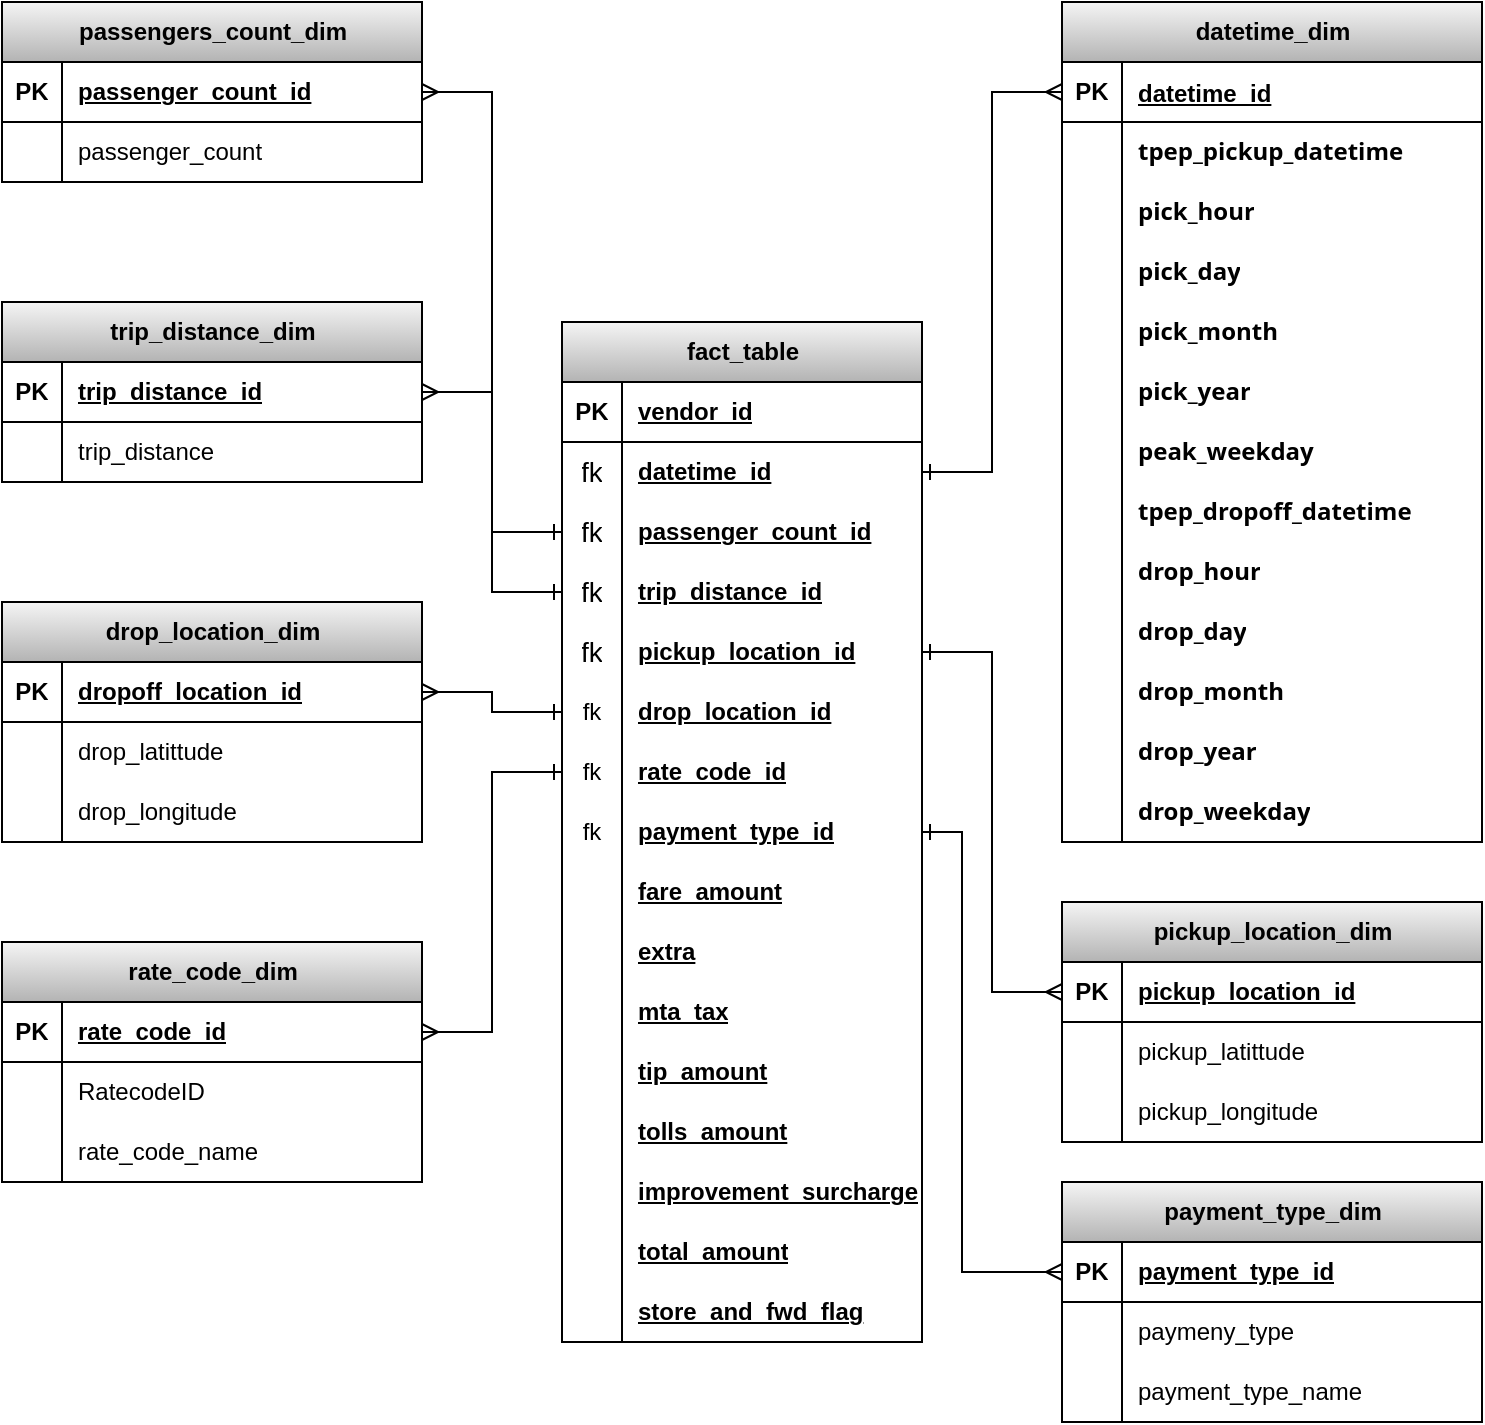 <mxfile version="24.4.4" type="device">
  <diagram name="Page-1" id="ASDxhbNp51sqVuBLGd5c">
    <mxGraphModel dx="872" dy="485" grid="1" gridSize="10" guides="1" tooltips="1" connect="1" arrows="1" fold="1" page="1" pageScale="1" pageWidth="850" pageHeight="1100" math="0" shadow="0">
      <root>
        <mxCell id="0" />
        <mxCell id="1" parent="0" />
        <mxCell id="IDSkOO2jm9tO_o7CqmbZ-1" value="fact_table" style="shape=table;startSize=30;container=1;collapsible=1;childLayout=tableLayout;fixedRows=1;rowLines=0;fontStyle=1;align=center;resizeLast=1;html=1;fillColor=#f5f5f5;strokeColor=#000000;gradientColor=#b3b3b3;" parent="1" vertex="1">
          <mxGeometry x="310" y="200" width="180" height="510" as="geometry" />
        </mxCell>
        <mxCell id="IDSkOO2jm9tO_o7CqmbZ-2" value="" style="shape=tableRow;horizontal=0;startSize=0;swimlaneHead=0;swimlaneBody=0;fillColor=none;collapsible=0;dropTarget=0;points=[[0,0.5],[1,0.5]];portConstraint=eastwest;top=0;left=0;right=0;bottom=1;" parent="IDSkOO2jm9tO_o7CqmbZ-1" vertex="1">
          <mxGeometry y="30" width="180" height="30" as="geometry" />
        </mxCell>
        <mxCell id="IDSkOO2jm9tO_o7CqmbZ-3" value="PK" style="shape=partialRectangle;connectable=0;fillColor=none;top=0;left=0;bottom=0;right=0;fontStyle=1;overflow=hidden;whiteSpace=wrap;html=1;" parent="IDSkOO2jm9tO_o7CqmbZ-2" vertex="1">
          <mxGeometry width="30" height="30" as="geometry">
            <mxRectangle width="30" height="30" as="alternateBounds" />
          </mxGeometry>
        </mxCell>
        <mxCell id="IDSkOO2jm9tO_o7CqmbZ-4" value="vendor_id" style="shape=partialRectangle;connectable=0;fillColor=none;top=0;left=0;bottom=0;right=0;align=left;spacingLeft=6;fontStyle=5;overflow=hidden;whiteSpace=wrap;html=1;" parent="IDSkOO2jm9tO_o7CqmbZ-2" vertex="1">
          <mxGeometry x="30" width="150" height="30" as="geometry">
            <mxRectangle width="150" height="30" as="alternateBounds" />
          </mxGeometry>
        </mxCell>
        <mxCell id="IDSkOO2jm9tO_o7CqmbZ-5" value="" style="shape=tableRow;horizontal=0;startSize=0;swimlaneHead=0;swimlaneBody=0;fillColor=none;collapsible=0;dropTarget=0;points=[[0,0.5],[1,0.5]];portConstraint=eastwest;top=0;left=0;right=0;bottom=0;" parent="IDSkOO2jm9tO_o7CqmbZ-1" vertex="1">
          <mxGeometry y="60" width="180" height="30" as="geometry" />
        </mxCell>
        <mxCell id="IDSkOO2jm9tO_o7CqmbZ-6" value="&lt;font style=&quot;font-size: 14px;&quot;&gt;fk&lt;/font&gt;" style="shape=partialRectangle;connectable=0;fillColor=none;top=0;left=0;bottom=0;right=0;editable=1;overflow=hidden;whiteSpace=wrap;html=1;" parent="IDSkOO2jm9tO_o7CqmbZ-5" vertex="1">
          <mxGeometry width="30" height="30" as="geometry">
            <mxRectangle width="30" height="30" as="alternateBounds" />
          </mxGeometry>
        </mxCell>
        <mxCell id="IDSkOO2jm9tO_o7CqmbZ-7" value="&lt;span style=&quot;font-weight: 700; text-decoration-line: underline;&quot;&gt;&lt;font style=&quot;font-size: 12px;&quot;&gt;datetime_id&lt;/font&gt;&lt;/span&gt;" style="shape=partialRectangle;connectable=0;fillColor=none;top=0;left=0;bottom=0;right=0;align=left;spacingLeft=6;overflow=hidden;whiteSpace=wrap;html=1;" parent="IDSkOO2jm9tO_o7CqmbZ-5" vertex="1">
          <mxGeometry x="30" width="150" height="30" as="geometry">
            <mxRectangle width="150" height="30" as="alternateBounds" />
          </mxGeometry>
        </mxCell>
        <mxCell id="IDSkOO2jm9tO_o7CqmbZ-8" value="" style="shape=tableRow;horizontal=0;startSize=0;swimlaneHead=0;swimlaneBody=0;fillColor=none;collapsible=0;dropTarget=0;points=[[0,0.5],[1,0.5]];portConstraint=eastwest;top=0;left=0;right=0;bottom=0;" parent="IDSkOO2jm9tO_o7CqmbZ-1" vertex="1">
          <mxGeometry y="90" width="180" height="30" as="geometry" />
        </mxCell>
        <mxCell id="IDSkOO2jm9tO_o7CqmbZ-9" value="&lt;font style=&quot;font-size: 14px;&quot;&gt;fk&lt;/font&gt;" style="shape=partialRectangle;connectable=0;fillColor=none;top=0;left=0;bottom=0;right=0;editable=1;overflow=hidden;whiteSpace=wrap;html=1;" parent="IDSkOO2jm9tO_o7CqmbZ-8" vertex="1">
          <mxGeometry width="30" height="30" as="geometry">
            <mxRectangle width="30" height="30" as="alternateBounds" />
          </mxGeometry>
        </mxCell>
        <mxCell id="IDSkOO2jm9tO_o7CqmbZ-10" value="&lt;span style=&quot;font-weight: 700; text-decoration-line: underline;&quot;&gt;passenger_count_id&lt;/span&gt;" style="shape=partialRectangle;connectable=0;fillColor=none;top=0;left=0;bottom=0;right=0;align=left;spacingLeft=6;overflow=hidden;whiteSpace=wrap;html=1;" parent="IDSkOO2jm9tO_o7CqmbZ-8" vertex="1">
          <mxGeometry x="30" width="150" height="30" as="geometry">
            <mxRectangle width="150" height="30" as="alternateBounds" />
          </mxGeometry>
        </mxCell>
        <mxCell id="IDSkOO2jm9tO_o7CqmbZ-11" value="" style="shape=tableRow;horizontal=0;startSize=0;swimlaneHead=0;swimlaneBody=0;fillColor=none;collapsible=0;dropTarget=0;points=[[0,0.5],[1,0.5]];portConstraint=eastwest;top=0;left=0;right=0;bottom=0;" parent="IDSkOO2jm9tO_o7CqmbZ-1" vertex="1">
          <mxGeometry y="120" width="180" height="30" as="geometry" />
        </mxCell>
        <mxCell id="IDSkOO2jm9tO_o7CqmbZ-12" value="&lt;font style=&quot;font-size: 14px;&quot;&gt;fk&lt;/font&gt;" style="shape=partialRectangle;connectable=0;fillColor=none;top=0;left=0;bottom=0;right=0;editable=1;overflow=hidden;whiteSpace=wrap;html=1;" parent="IDSkOO2jm9tO_o7CqmbZ-11" vertex="1">
          <mxGeometry width="30" height="30" as="geometry">
            <mxRectangle width="30" height="30" as="alternateBounds" />
          </mxGeometry>
        </mxCell>
        <mxCell id="IDSkOO2jm9tO_o7CqmbZ-13" value="&lt;span style=&quot;font-weight: 700; text-decoration-line: underline;&quot;&gt;trip_distance_id&lt;/span&gt;" style="shape=partialRectangle;connectable=0;fillColor=none;top=0;left=0;bottom=0;right=0;align=left;spacingLeft=6;overflow=hidden;whiteSpace=wrap;html=1;" parent="IDSkOO2jm9tO_o7CqmbZ-11" vertex="1">
          <mxGeometry x="30" width="150" height="30" as="geometry">
            <mxRectangle width="150" height="30" as="alternateBounds" />
          </mxGeometry>
        </mxCell>
        <mxCell id="IDSkOO2jm9tO_o7CqmbZ-185" value="" style="shape=tableRow;horizontal=0;startSize=0;swimlaneHead=0;swimlaneBody=0;fillColor=none;collapsible=0;dropTarget=0;points=[[0,0.5],[1,0.5]];portConstraint=eastwest;top=0;left=0;right=0;bottom=0;" parent="IDSkOO2jm9tO_o7CqmbZ-1" vertex="1">
          <mxGeometry y="150" width="180" height="30" as="geometry" />
        </mxCell>
        <mxCell id="IDSkOO2jm9tO_o7CqmbZ-186" value="&lt;font style=&quot;font-size: 14px;&quot;&gt;fk&lt;/font&gt;" style="shape=partialRectangle;connectable=0;fillColor=none;top=0;left=0;bottom=0;right=0;editable=1;overflow=hidden;whiteSpace=wrap;html=1;" parent="IDSkOO2jm9tO_o7CqmbZ-185" vertex="1">
          <mxGeometry width="30" height="30" as="geometry">
            <mxRectangle width="30" height="30" as="alternateBounds" />
          </mxGeometry>
        </mxCell>
        <mxCell id="IDSkOO2jm9tO_o7CqmbZ-187" value="&lt;span style=&quot;font-weight: 700; text-align: center; text-wrap: nowrap;&quot;&gt;&lt;u&gt;pickup_location_id&lt;/u&gt;&lt;/span&gt;" style="shape=partialRectangle;connectable=0;fillColor=none;top=0;left=0;bottom=0;right=0;align=left;spacingLeft=6;overflow=hidden;whiteSpace=wrap;html=1;" parent="IDSkOO2jm9tO_o7CqmbZ-185" vertex="1">
          <mxGeometry x="30" width="150" height="30" as="geometry">
            <mxRectangle width="150" height="30" as="alternateBounds" />
          </mxGeometry>
        </mxCell>
        <mxCell id="IDSkOO2jm9tO_o7CqmbZ-188" value="" style="shape=tableRow;horizontal=0;startSize=0;swimlaneHead=0;swimlaneBody=0;fillColor=none;collapsible=0;dropTarget=0;points=[[0,0.5],[1,0.5]];portConstraint=eastwest;top=0;left=0;right=0;bottom=0;" parent="IDSkOO2jm9tO_o7CqmbZ-1" vertex="1">
          <mxGeometry y="180" width="180" height="30" as="geometry" />
        </mxCell>
        <mxCell id="IDSkOO2jm9tO_o7CqmbZ-189" value="fk" style="shape=partialRectangle;connectable=0;fillColor=none;top=0;left=0;bottom=0;right=0;editable=1;overflow=hidden;whiteSpace=wrap;html=1;" parent="IDSkOO2jm9tO_o7CqmbZ-188" vertex="1">
          <mxGeometry width="30" height="30" as="geometry">
            <mxRectangle width="30" height="30" as="alternateBounds" />
          </mxGeometry>
        </mxCell>
        <mxCell id="IDSkOO2jm9tO_o7CqmbZ-190" value="&lt;span style=&quot;font-weight: 700; text-decoration-line: underline;&quot;&gt;drop_location_id&lt;/span&gt;" style="shape=partialRectangle;connectable=0;fillColor=none;top=0;left=0;bottom=0;right=0;align=left;spacingLeft=6;overflow=hidden;whiteSpace=wrap;html=1;" parent="IDSkOO2jm9tO_o7CqmbZ-188" vertex="1">
          <mxGeometry x="30" width="150" height="30" as="geometry">
            <mxRectangle width="150" height="30" as="alternateBounds" />
          </mxGeometry>
        </mxCell>
        <mxCell id="IDSkOO2jm9tO_o7CqmbZ-206" value="" style="shape=tableRow;horizontal=0;startSize=0;swimlaneHead=0;swimlaneBody=0;fillColor=none;collapsible=0;dropTarget=0;points=[[0,0.5],[1,0.5]];portConstraint=eastwest;top=0;left=0;right=0;bottom=0;" parent="IDSkOO2jm9tO_o7CqmbZ-1" vertex="1">
          <mxGeometry y="210" width="180" height="30" as="geometry" />
        </mxCell>
        <mxCell id="IDSkOO2jm9tO_o7CqmbZ-207" value="fk" style="shape=partialRectangle;connectable=0;fillColor=none;top=0;left=0;bottom=0;right=0;editable=1;overflow=hidden;whiteSpace=wrap;html=1;" parent="IDSkOO2jm9tO_o7CqmbZ-206" vertex="1">
          <mxGeometry width="30" height="30" as="geometry">
            <mxRectangle width="30" height="30" as="alternateBounds" />
          </mxGeometry>
        </mxCell>
        <mxCell id="IDSkOO2jm9tO_o7CqmbZ-208" value="&lt;span style=&quot;font-weight: 700; text-decoration-line: underline;&quot;&gt;rate_code_id&lt;/span&gt;" style="shape=partialRectangle;connectable=0;fillColor=none;top=0;left=0;bottom=0;right=0;align=left;spacingLeft=6;overflow=hidden;whiteSpace=wrap;html=1;" parent="IDSkOO2jm9tO_o7CqmbZ-206" vertex="1">
          <mxGeometry x="30" width="150" height="30" as="geometry">
            <mxRectangle width="150" height="30" as="alternateBounds" />
          </mxGeometry>
        </mxCell>
        <mxCell id="IDSkOO2jm9tO_o7CqmbZ-220" value="" style="shape=tableRow;horizontal=0;startSize=0;swimlaneHead=0;swimlaneBody=0;fillColor=none;collapsible=0;dropTarget=0;points=[[0,0.5],[1,0.5]];portConstraint=eastwest;top=0;left=0;right=0;bottom=0;" parent="IDSkOO2jm9tO_o7CqmbZ-1" vertex="1">
          <mxGeometry y="240" width="180" height="30" as="geometry" />
        </mxCell>
        <mxCell id="IDSkOO2jm9tO_o7CqmbZ-221" value="fk" style="shape=partialRectangle;connectable=0;fillColor=none;top=0;left=0;bottom=0;right=0;editable=1;overflow=hidden;whiteSpace=wrap;html=1;" parent="IDSkOO2jm9tO_o7CqmbZ-220" vertex="1">
          <mxGeometry width="30" height="30" as="geometry">
            <mxRectangle width="30" height="30" as="alternateBounds" />
          </mxGeometry>
        </mxCell>
        <mxCell id="IDSkOO2jm9tO_o7CqmbZ-222" value="&lt;span style=&quot;font-weight: 700; text-decoration-line: underline;&quot;&gt;payment_type_id&lt;/span&gt;" style="shape=partialRectangle;connectable=0;fillColor=none;top=0;left=0;bottom=0;right=0;align=left;spacingLeft=6;overflow=hidden;whiteSpace=wrap;html=1;" parent="IDSkOO2jm9tO_o7CqmbZ-220" vertex="1">
          <mxGeometry x="30" width="150" height="30" as="geometry">
            <mxRectangle width="150" height="30" as="alternateBounds" />
          </mxGeometry>
        </mxCell>
        <mxCell id="IDSkOO2jm9tO_o7CqmbZ-249" value="" style="shape=tableRow;horizontal=0;startSize=0;swimlaneHead=0;swimlaneBody=0;fillColor=none;collapsible=0;dropTarget=0;points=[[0,0.5],[1,0.5]];portConstraint=eastwest;top=0;left=0;right=0;bottom=0;" parent="IDSkOO2jm9tO_o7CqmbZ-1" vertex="1">
          <mxGeometry y="270" width="180" height="30" as="geometry" />
        </mxCell>
        <mxCell id="IDSkOO2jm9tO_o7CqmbZ-250" value="" style="shape=partialRectangle;connectable=0;fillColor=none;top=0;left=0;bottom=0;right=0;editable=1;overflow=hidden;whiteSpace=wrap;html=1;" parent="IDSkOO2jm9tO_o7CqmbZ-249" vertex="1">
          <mxGeometry width="30" height="30" as="geometry">
            <mxRectangle width="30" height="30" as="alternateBounds" />
          </mxGeometry>
        </mxCell>
        <mxCell id="IDSkOO2jm9tO_o7CqmbZ-251" value="&lt;span style=&quot;font-weight: 700; text-decoration-line: underline;&quot;&gt;fare_amount&lt;/span&gt;" style="shape=partialRectangle;connectable=0;fillColor=none;top=0;left=0;bottom=0;right=0;align=left;spacingLeft=6;overflow=hidden;whiteSpace=wrap;html=1;" parent="IDSkOO2jm9tO_o7CqmbZ-249" vertex="1">
          <mxGeometry x="30" width="150" height="30" as="geometry">
            <mxRectangle width="150" height="30" as="alternateBounds" />
          </mxGeometry>
        </mxCell>
        <mxCell id="IDSkOO2jm9tO_o7CqmbZ-252" value="" style="shape=tableRow;horizontal=0;startSize=0;swimlaneHead=0;swimlaneBody=0;fillColor=none;collapsible=0;dropTarget=0;points=[[0,0.5],[1,0.5]];portConstraint=eastwest;top=0;left=0;right=0;bottom=0;" parent="IDSkOO2jm9tO_o7CqmbZ-1" vertex="1">
          <mxGeometry y="300" width="180" height="30" as="geometry" />
        </mxCell>
        <mxCell id="IDSkOO2jm9tO_o7CqmbZ-253" value="" style="shape=partialRectangle;connectable=0;fillColor=none;top=0;left=0;bottom=0;right=0;editable=1;overflow=hidden;whiteSpace=wrap;html=1;" parent="IDSkOO2jm9tO_o7CqmbZ-252" vertex="1">
          <mxGeometry width="30" height="30" as="geometry">
            <mxRectangle width="30" height="30" as="alternateBounds" />
          </mxGeometry>
        </mxCell>
        <mxCell id="IDSkOO2jm9tO_o7CqmbZ-254" value="&lt;span style=&quot;font-weight: 700; text-decoration-line: underline;&quot;&gt;extra&lt;/span&gt;" style="shape=partialRectangle;connectable=0;fillColor=none;top=0;left=0;bottom=0;right=0;align=left;spacingLeft=6;overflow=hidden;whiteSpace=wrap;html=1;" parent="IDSkOO2jm9tO_o7CqmbZ-252" vertex="1">
          <mxGeometry x="30" width="150" height="30" as="geometry">
            <mxRectangle width="150" height="30" as="alternateBounds" />
          </mxGeometry>
        </mxCell>
        <mxCell id="IDSkOO2jm9tO_o7CqmbZ-255" value="" style="shape=tableRow;horizontal=0;startSize=0;swimlaneHead=0;swimlaneBody=0;fillColor=none;collapsible=0;dropTarget=0;points=[[0,0.5],[1,0.5]];portConstraint=eastwest;top=0;left=0;right=0;bottom=0;" parent="IDSkOO2jm9tO_o7CqmbZ-1" vertex="1">
          <mxGeometry y="330" width="180" height="30" as="geometry" />
        </mxCell>
        <mxCell id="IDSkOO2jm9tO_o7CqmbZ-256" value="" style="shape=partialRectangle;connectable=0;fillColor=none;top=0;left=0;bottom=0;right=0;editable=1;overflow=hidden;whiteSpace=wrap;html=1;" parent="IDSkOO2jm9tO_o7CqmbZ-255" vertex="1">
          <mxGeometry width="30" height="30" as="geometry">
            <mxRectangle width="30" height="30" as="alternateBounds" />
          </mxGeometry>
        </mxCell>
        <mxCell id="IDSkOO2jm9tO_o7CqmbZ-257" value="&lt;span style=&quot;font-weight: 700; text-decoration-line: underline;&quot;&gt;mta_tax&lt;/span&gt;" style="shape=partialRectangle;connectable=0;fillColor=none;top=0;left=0;bottom=0;right=0;align=left;spacingLeft=6;overflow=hidden;whiteSpace=wrap;html=1;" parent="IDSkOO2jm9tO_o7CqmbZ-255" vertex="1">
          <mxGeometry x="30" width="150" height="30" as="geometry">
            <mxRectangle width="150" height="30" as="alternateBounds" />
          </mxGeometry>
        </mxCell>
        <mxCell id="IDSkOO2jm9tO_o7CqmbZ-258" value="" style="shape=tableRow;horizontal=0;startSize=0;swimlaneHead=0;swimlaneBody=0;fillColor=none;collapsible=0;dropTarget=0;points=[[0,0.5],[1,0.5]];portConstraint=eastwest;top=0;left=0;right=0;bottom=0;" parent="IDSkOO2jm9tO_o7CqmbZ-1" vertex="1">
          <mxGeometry y="360" width="180" height="30" as="geometry" />
        </mxCell>
        <mxCell id="IDSkOO2jm9tO_o7CqmbZ-259" value="" style="shape=partialRectangle;connectable=0;fillColor=none;top=0;left=0;bottom=0;right=0;editable=1;overflow=hidden;whiteSpace=wrap;html=1;" parent="IDSkOO2jm9tO_o7CqmbZ-258" vertex="1">
          <mxGeometry width="30" height="30" as="geometry">
            <mxRectangle width="30" height="30" as="alternateBounds" />
          </mxGeometry>
        </mxCell>
        <mxCell id="IDSkOO2jm9tO_o7CqmbZ-260" value="&lt;span style=&quot;font-weight: 700; text-decoration-line: underline;&quot;&gt;tip_amount&lt;/span&gt;" style="shape=partialRectangle;connectable=0;fillColor=none;top=0;left=0;bottom=0;right=0;align=left;spacingLeft=6;overflow=hidden;whiteSpace=wrap;html=1;" parent="IDSkOO2jm9tO_o7CqmbZ-258" vertex="1">
          <mxGeometry x="30" width="150" height="30" as="geometry">
            <mxRectangle width="150" height="30" as="alternateBounds" />
          </mxGeometry>
        </mxCell>
        <mxCell id="IDSkOO2jm9tO_o7CqmbZ-261" value="" style="shape=tableRow;horizontal=0;startSize=0;swimlaneHead=0;swimlaneBody=0;fillColor=none;collapsible=0;dropTarget=0;points=[[0,0.5],[1,0.5]];portConstraint=eastwest;top=0;left=0;right=0;bottom=0;" parent="IDSkOO2jm9tO_o7CqmbZ-1" vertex="1">
          <mxGeometry y="390" width="180" height="30" as="geometry" />
        </mxCell>
        <mxCell id="IDSkOO2jm9tO_o7CqmbZ-262" value="" style="shape=partialRectangle;connectable=0;fillColor=none;top=0;left=0;bottom=0;right=0;editable=1;overflow=hidden;whiteSpace=wrap;html=1;" parent="IDSkOO2jm9tO_o7CqmbZ-261" vertex="1">
          <mxGeometry width="30" height="30" as="geometry">
            <mxRectangle width="30" height="30" as="alternateBounds" />
          </mxGeometry>
        </mxCell>
        <mxCell id="IDSkOO2jm9tO_o7CqmbZ-263" value="&lt;span style=&quot;font-weight: 700; text-decoration-line: underline;&quot;&gt;tolls_amount&lt;/span&gt;" style="shape=partialRectangle;connectable=0;fillColor=none;top=0;left=0;bottom=0;right=0;align=left;spacingLeft=6;overflow=hidden;whiteSpace=wrap;html=1;" parent="IDSkOO2jm9tO_o7CqmbZ-261" vertex="1">
          <mxGeometry x="30" width="150" height="30" as="geometry">
            <mxRectangle width="150" height="30" as="alternateBounds" />
          </mxGeometry>
        </mxCell>
        <mxCell id="IDSkOO2jm9tO_o7CqmbZ-264" value="" style="shape=tableRow;horizontal=0;startSize=0;swimlaneHead=0;swimlaneBody=0;fillColor=none;collapsible=0;dropTarget=0;points=[[0,0.5],[1,0.5]];portConstraint=eastwest;top=0;left=0;right=0;bottom=0;" parent="IDSkOO2jm9tO_o7CqmbZ-1" vertex="1">
          <mxGeometry y="420" width="180" height="30" as="geometry" />
        </mxCell>
        <mxCell id="IDSkOO2jm9tO_o7CqmbZ-265" value="" style="shape=partialRectangle;connectable=0;fillColor=none;top=0;left=0;bottom=0;right=0;editable=1;overflow=hidden;whiteSpace=wrap;html=1;" parent="IDSkOO2jm9tO_o7CqmbZ-264" vertex="1">
          <mxGeometry width="30" height="30" as="geometry">
            <mxRectangle width="30" height="30" as="alternateBounds" />
          </mxGeometry>
        </mxCell>
        <mxCell id="IDSkOO2jm9tO_o7CqmbZ-266" value="&lt;span style=&quot;font-weight: 700; text-decoration-line: underline;&quot;&gt;improvement_surcharge&lt;/span&gt;" style="shape=partialRectangle;connectable=0;fillColor=none;top=0;left=0;bottom=0;right=0;align=left;spacingLeft=6;overflow=hidden;whiteSpace=wrap;html=1;" parent="IDSkOO2jm9tO_o7CqmbZ-264" vertex="1">
          <mxGeometry x="30" width="150" height="30" as="geometry">
            <mxRectangle width="150" height="30" as="alternateBounds" />
          </mxGeometry>
        </mxCell>
        <mxCell id="IDSkOO2jm9tO_o7CqmbZ-267" value="" style="shape=tableRow;horizontal=0;startSize=0;swimlaneHead=0;swimlaneBody=0;fillColor=none;collapsible=0;dropTarget=0;points=[[0,0.5],[1,0.5]];portConstraint=eastwest;top=0;left=0;right=0;bottom=0;" parent="IDSkOO2jm9tO_o7CqmbZ-1" vertex="1">
          <mxGeometry y="450" width="180" height="30" as="geometry" />
        </mxCell>
        <mxCell id="IDSkOO2jm9tO_o7CqmbZ-268" value="" style="shape=partialRectangle;connectable=0;fillColor=none;top=0;left=0;bottom=0;right=0;editable=1;overflow=hidden;whiteSpace=wrap;html=1;" parent="IDSkOO2jm9tO_o7CqmbZ-267" vertex="1">
          <mxGeometry width="30" height="30" as="geometry">
            <mxRectangle width="30" height="30" as="alternateBounds" />
          </mxGeometry>
        </mxCell>
        <mxCell id="IDSkOO2jm9tO_o7CqmbZ-269" value="&lt;span style=&quot;font-weight: 700; text-decoration-line: underline;&quot;&gt;total_amount&lt;/span&gt;" style="shape=partialRectangle;connectable=0;fillColor=none;top=0;left=0;bottom=0;right=0;align=left;spacingLeft=6;overflow=hidden;whiteSpace=wrap;html=1;" parent="IDSkOO2jm9tO_o7CqmbZ-267" vertex="1">
          <mxGeometry x="30" width="150" height="30" as="geometry">
            <mxRectangle width="150" height="30" as="alternateBounds" />
          </mxGeometry>
        </mxCell>
        <mxCell id="ls-qfMQV0LF9YG_ekL1m-1" value="" style="shape=tableRow;horizontal=0;startSize=0;swimlaneHead=0;swimlaneBody=0;fillColor=none;collapsible=0;dropTarget=0;points=[[0,0.5],[1,0.5]];portConstraint=eastwest;top=0;left=0;right=0;bottom=0;" vertex="1" parent="IDSkOO2jm9tO_o7CqmbZ-1">
          <mxGeometry y="480" width="180" height="30" as="geometry" />
        </mxCell>
        <mxCell id="ls-qfMQV0LF9YG_ekL1m-2" value="" style="shape=partialRectangle;connectable=0;fillColor=none;top=0;left=0;bottom=0;right=0;editable=1;overflow=hidden;whiteSpace=wrap;html=1;" vertex="1" parent="ls-qfMQV0LF9YG_ekL1m-1">
          <mxGeometry width="30" height="30" as="geometry">
            <mxRectangle width="30" height="30" as="alternateBounds" />
          </mxGeometry>
        </mxCell>
        <mxCell id="ls-qfMQV0LF9YG_ekL1m-3" value="&lt;b&gt;&lt;u&gt;store_and_fwd_flag&lt;/u&gt;&lt;/b&gt;" style="shape=partialRectangle;connectable=0;fillColor=none;top=0;left=0;bottom=0;right=0;align=left;spacingLeft=6;overflow=hidden;whiteSpace=wrap;html=1;" vertex="1" parent="ls-qfMQV0LF9YG_ekL1m-1">
          <mxGeometry x="30" width="150" height="30" as="geometry">
            <mxRectangle width="150" height="30" as="alternateBounds" />
          </mxGeometry>
        </mxCell>
        <mxCell id="IDSkOO2jm9tO_o7CqmbZ-14" value="datetime_dim" style="shape=table;startSize=30;container=1;collapsible=1;childLayout=tableLayout;fixedRows=1;rowLines=0;fontStyle=1;align=center;resizeLast=1;html=1;fillColor=#f5f5f5;gradientColor=#b3b3b3;strokeColor=#000000;" parent="1" vertex="1">
          <mxGeometry x="560" y="40" width="210" height="420" as="geometry" />
        </mxCell>
        <mxCell id="IDSkOO2jm9tO_o7CqmbZ-15" value="" style="shape=tableRow;horizontal=0;startSize=0;swimlaneHead=0;swimlaneBody=0;fillColor=none;collapsible=0;dropTarget=0;points=[[0,0.5],[1,0.5]];portConstraint=eastwest;top=0;left=0;right=0;bottom=1;" parent="IDSkOO2jm9tO_o7CqmbZ-14" vertex="1">
          <mxGeometry y="30" width="210" height="30" as="geometry" />
        </mxCell>
        <mxCell id="IDSkOO2jm9tO_o7CqmbZ-16" value="PK" style="shape=partialRectangle;connectable=0;fillColor=none;top=0;left=0;bottom=0;right=0;fontStyle=1;overflow=hidden;whiteSpace=wrap;html=1;" parent="IDSkOO2jm9tO_o7CqmbZ-15" vertex="1">
          <mxGeometry width="30" height="30" as="geometry">
            <mxRectangle width="30" height="30" as="alternateBounds" />
          </mxGeometry>
        </mxCell>
        <mxCell id="IDSkOO2jm9tO_o7CqmbZ-17" value="&lt;font style=&quot;font-size: 12px;&quot;&gt;datetime_id&lt;/font&gt;" style="shape=partialRectangle;connectable=0;fillColor=none;top=0;left=0;bottom=0;right=0;align=left;spacingLeft=6;fontStyle=5;overflow=hidden;whiteSpace=wrap;html=1;fontSize=14;" parent="IDSkOO2jm9tO_o7CqmbZ-15" vertex="1">
          <mxGeometry x="30" width="180" height="30" as="geometry">
            <mxRectangle width="180" height="30" as="alternateBounds" />
          </mxGeometry>
        </mxCell>
        <mxCell id="IDSkOO2jm9tO_o7CqmbZ-18" value="" style="shape=tableRow;horizontal=0;startSize=0;swimlaneHead=0;swimlaneBody=0;fillColor=none;collapsible=0;dropTarget=0;points=[[0,0.5],[1,0.5]];portConstraint=eastwest;top=0;left=0;right=0;bottom=0;" parent="IDSkOO2jm9tO_o7CqmbZ-14" vertex="1">
          <mxGeometry y="60" width="210" height="30" as="geometry" />
        </mxCell>
        <mxCell id="IDSkOO2jm9tO_o7CqmbZ-19" value="" style="shape=partialRectangle;connectable=0;fillColor=none;top=0;left=0;bottom=0;right=0;editable=1;overflow=hidden;whiteSpace=wrap;html=1;" parent="IDSkOO2jm9tO_o7CqmbZ-18" vertex="1">
          <mxGeometry width="30" height="30" as="geometry">
            <mxRectangle width="30" height="30" as="alternateBounds" />
          </mxGeometry>
        </mxCell>
        <mxCell id="IDSkOO2jm9tO_o7CqmbZ-20" value="&lt;span style=&quot;font-family: &amp;quot;Segoe WPC&amp;quot;, &amp;quot;Segoe UI&amp;quot;, sans-serif; font-weight: 700; text-align: right;&quot;&gt;&lt;font style=&quot;font-size: 12px;&quot;&gt;tpep_pickup_datetime&lt;/font&gt;&lt;/span&gt;" style="shape=partialRectangle;connectable=0;fillColor=none;top=0;left=0;bottom=0;right=0;align=left;spacingLeft=6;overflow=hidden;whiteSpace=wrap;html=1;" parent="IDSkOO2jm9tO_o7CqmbZ-18" vertex="1">
          <mxGeometry x="30" width="180" height="30" as="geometry">
            <mxRectangle width="180" height="30" as="alternateBounds" />
          </mxGeometry>
        </mxCell>
        <mxCell id="IDSkOO2jm9tO_o7CqmbZ-21" value="" style="shape=tableRow;horizontal=0;startSize=0;swimlaneHead=0;swimlaneBody=0;fillColor=none;collapsible=0;dropTarget=0;points=[[0,0.5],[1,0.5]];portConstraint=eastwest;top=0;left=0;right=0;bottom=0;" parent="IDSkOO2jm9tO_o7CqmbZ-14" vertex="1">
          <mxGeometry y="90" width="210" height="30" as="geometry" />
        </mxCell>
        <mxCell id="IDSkOO2jm9tO_o7CqmbZ-22" value="" style="shape=partialRectangle;connectable=0;fillColor=none;top=0;left=0;bottom=0;right=0;editable=1;overflow=hidden;whiteSpace=wrap;html=1;" parent="IDSkOO2jm9tO_o7CqmbZ-21" vertex="1">
          <mxGeometry width="30" height="30" as="geometry">
            <mxRectangle width="30" height="30" as="alternateBounds" />
          </mxGeometry>
        </mxCell>
        <mxCell id="IDSkOO2jm9tO_o7CqmbZ-23" value="&lt;span style=&quot;font-family: &amp;quot;Segoe WPC&amp;quot;, &amp;quot;Segoe UI&amp;quot;, sans-serif; font-weight: 700; text-align: right;&quot;&gt;pick_hour&lt;/span&gt;" style="shape=partialRectangle;connectable=0;fillColor=none;top=0;left=0;bottom=0;right=0;align=left;spacingLeft=6;overflow=hidden;whiteSpace=wrap;html=1;" parent="IDSkOO2jm9tO_o7CqmbZ-21" vertex="1">
          <mxGeometry x="30" width="180" height="30" as="geometry">
            <mxRectangle width="180" height="30" as="alternateBounds" />
          </mxGeometry>
        </mxCell>
        <mxCell id="IDSkOO2jm9tO_o7CqmbZ-24" value="" style="shape=tableRow;horizontal=0;startSize=0;swimlaneHead=0;swimlaneBody=0;fillColor=none;collapsible=0;dropTarget=0;points=[[0,0.5],[1,0.5]];portConstraint=eastwest;top=0;left=0;right=0;bottom=0;" parent="IDSkOO2jm9tO_o7CqmbZ-14" vertex="1">
          <mxGeometry y="120" width="210" height="30" as="geometry" />
        </mxCell>
        <mxCell id="IDSkOO2jm9tO_o7CqmbZ-25" value="" style="shape=partialRectangle;connectable=0;fillColor=none;top=0;left=0;bottom=0;right=0;editable=1;overflow=hidden;whiteSpace=wrap;html=1;" parent="IDSkOO2jm9tO_o7CqmbZ-24" vertex="1">
          <mxGeometry width="30" height="30" as="geometry">
            <mxRectangle width="30" height="30" as="alternateBounds" />
          </mxGeometry>
        </mxCell>
        <mxCell id="IDSkOO2jm9tO_o7CqmbZ-26" value="&lt;span style=&quot;font-family: &amp;quot;Segoe WPC&amp;quot;, &amp;quot;Segoe UI&amp;quot;, sans-serif; font-weight: 700; text-align: right;&quot;&gt;pick_day&lt;/span&gt;" style="shape=partialRectangle;connectable=0;fillColor=none;top=0;left=0;bottom=0;right=0;align=left;spacingLeft=6;overflow=hidden;whiteSpace=wrap;html=1;" parent="IDSkOO2jm9tO_o7CqmbZ-24" vertex="1">
          <mxGeometry x="30" width="180" height="30" as="geometry">
            <mxRectangle width="180" height="30" as="alternateBounds" />
          </mxGeometry>
        </mxCell>
        <mxCell id="IDSkOO2jm9tO_o7CqmbZ-27" value="" style="shape=tableRow;horizontal=0;startSize=0;swimlaneHead=0;swimlaneBody=0;fillColor=none;collapsible=0;dropTarget=0;points=[[0,0.5],[1,0.5]];portConstraint=eastwest;top=0;left=0;right=0;bottom=0;" parent="IDSkOO2jm9tO_o7CqmbZ-14" vertex="1">
          <mxGeometry y="150" width="210" height="30" as="geometry" />
        </mxCell>
        <mxCell id="IDSkOO2jm9tO_o7CqmbZ-28" value="" style="shape=partialRectangle;connectable=0;fillColor=none;top=0;left=0;bottom=0;right=0;editable=1;overflow=hidden;whiteSpace=wrap;html=1;" parent="IDSkOO2jm9tO_o7CqmbZ-27" vertex="1">
          <mxGeometry width="30" height="30" as="geometry">
            <mxRectangle width="30" height="30" as="alternateBounds" />
          </mxGeometry>
        </mxCell>
        <mxCell id="IDSkOO2jm9tO_o7CqmbZ-29" value="&lt;span style=&quot;font-family: &amp;quot;Segoe WPC&amp;quot;, &amp;quot;Segoe UI&amp;quot;, sans-serif; font-weight: 700; text-align: right;&quot;&gt;pick_month&lt;/span&gt;" style="shape=partialRectangle;connectable=0;fillColor=none;top=0;left=0;bottom=0;right=0;align=left;spacingLeft=6;overflow=hidden;whiteSpace=wrap;html=1;" parent="IDSkOO2jm9tO_o7CqmbZ-27" vertex="1">
          <mxGeometry x="30" width="180" height="30" as="geometry">
            <mxRectangle width="180" height="30" as="alternateBounds" />
          </mxGeometry>
        </mxCell>
        <mxCell id="IDSkOO2jm9tO_o7CqmbZ-62" value="" style="shape=tableRow;horizontal=0;startSize=0;swimlaneHead=0;swimlaneBody=0;fillColor=none;collapsible=0;dropTarget=0;points=[[0,0.5],[1,0.5]];portConstraint=eastwest;top=0;left=0;right=0;bottom=0;" parent="IDSkOO2jm9tO_o7CqmbZ-14" vertex="1">
          <mxGeometry y="180" width="210" height="30" as="geometry" />
        </mxCell>
        <mxCell id="IDSkOO2jm9tO_o7CqmbZ-63" value="" style="shape=partialRectangle;connectable=0;fillColor=none;top=0;left=0;bottom=0;right=0;editable=1;overflow=hidden;whiteSpace=wrap;html=1;" parent="IDSkOO2jm9tO_o7CqmbZ-62" vertex="1">
          <mxGeometry width="30" height="30" as="geometry">
            <mxRectangle width="30" height="30" as="alternateBounds" />
          </mxGeometry>
        </mxCell>
        <mxCell id="IDSkOO2jm9tO_o7CqmbZ-64" value="&lt;span style=&quot;font-family: &amp;quot;Segoe WPC&amp;quot;, &amp;quot;Segoe UI&amp;quot;, sans-serif; font-weight: 700; text-align: right;&quot;&gt;pick_year&lt;/span&gt;" style="shape=partialRectangle;connectable=0;fillColor=none;top=0;left=0;bottom=0;right=0;align=left;spacingLeft=6;overflow=hidden;whiteSpace=wrap;html=1;" parent="IDSkOO2jm9tO_o7CqmbZ-62" vertex="1">
          <mxGeometry x="30" width="180" height="30" as="geometry">
            <mxRectangle width="180" height="30" as="alternateBounds" />
          </mxGeometry>
        </mxCell>
        <mxCell id="IDSkOO2jm9tO_o7CqmbZ-65" value="" style="shape=tableRow;horizontal=0;startSize=0;swimlaneHead=0;swimlaneBody=0;fillColor=none;collapsible=0;dropTarget=0;points=[[0,0.5],[1,0.5]];portConstraint=eastwest;top=0;left=0;right=0;bottom=0;" parent="IDSkOO2jm9tO_o7CqmbZ-14" vertex="1">
          <mxGeometry y="210" width="210" height="30" as="geometry" />
        </mxCell>
        <mxCell id="IDSkOO2jm9tO_o7CqmbZ-66" value="" style="shape=partialRectangle;connectable=0;fillColor=none;top=0;left=0;bottom=0;right=0;editable=1;overflow=hidden;whiteSpace=wrap;html=1;" parent="IDSkOO2jm9tO_o7CqmbZ-65" vertex="1">
          <mxGeometry width="30" height="30" as="geometry">
            <mxRectangle width="30" height="30" as="alternateBounds" />
          </mxGeometry>
        </mxCell>
        <mxCell id="IDSkOO2jm9tO_o7CqmbZ-67" value="&lt;span style=&quot;font-family: &amp;quot;Segoe WPC&amp;quot;, &amp;quot;Segoe UI&amp;quot;, sans-serif; font-weight: 700; text-align: right;&quot;&gt;peak_weekday&lt;/span&gt;" style="shape=partialRectangle;connectable=0;fillColor=none;top=0;left=0;bottom=0;right=0;align=left;spacingLeft=6;overflow=hidden;whiteSpace=wrap;html=1;" parent="IDSkOO2jm9tO_o7CqmbZ-65" vertex="1">
          <mxGeometry x="30" width="180" height="30" as="geometry">
            <mxRectangle width="180" height="30" as="alternateBounds" />
          </mxGeometry>
        </mxCell>
        <mxCell id="IDSkOO2jm9tO_o7CqmbZ-68" value="" style="shape=tableRow;horizontal=0;startSize=0;swimlaneHead=0;swimlaneBody=0;fillColor=none;collapsible=0;dropTarget=0;points=[[0,0.5],[1,0.5]];portConstraint=eastwest;top=0;left=0;right=0;bottom=0;" parent="IDSkOO2jm9tO_o7CqmbZ-14" vertex="1">
          <mxGeometry y="240" width="210" height="30" as="geometry" />
        </mxCell>
        <mxCell id="IDSkOO2jm9tO_o7CqmbZ-69" value="" style="shape=partialRectangle;connectable=0;fillColor=none;top=0;left=0;bottom=0;right=0;editable=1;overflow=hidden;whiteSpace=wrap;html=1;" parent="IDSkOO2jm9tO_o7CqmbZ-68" vertex="1">
          <mxGeometry width="30" height="30" as="geometry">
            <mxRectangle width="30" height="30" as="alternateBounds" />
          </mxGeometry>
        </mxCell>
        <mxCell id="IDSkOO2jm9tO_o7CqmbZ-70" value="&lt;span style=&quot;font-family: &amp;quot;Segoe WPC&amp;quot;, &amp;quot;Segoe UI&amp;quot;, sans-serif; font-weight: 700; text-align: right;&quot;&gt;tpep_dropoff_datetime&lt;/span&gt;" style="shape=partialRectangle;connectable=0;fillColor=none;top=0;left=0;bottom=0;right=0;align=left;spacingLeft=6;overflow=hidden;whiteSpace=wrap;html=1;" parent="IDSkOO2jm9tO_o7CqmbZ-68" vertex="1">
          <mxGeometry x="30" width="180" height="30" as="geometry">
            <mxRectangle width="180" height="30" as="alternateBounds" />
          </mxGeometry>
        </mxCell>
        <mxCell id="IDSkOO2jm9tO_o7CqmbZ-71" value="" style="shape=tableRow;horizontal=0;startSize=0;swimlaneHead=0;swimlaneBody=0;fillColor=none;collapsible=0;dropTarget=0;points=[[0,0.5],[1,0.5]];portConstraint=eastwest;top=0;left=0;right=0;bottom=0;" parent="IDSkOO2jm9tO_o7CqmbZ-14" vertex="1">
          <mxGeometry y="270" width="210" height="30" as="geometry" />
        </mxCell>
        <mxCell id="IDSkOO2jm9tO_o7CqmbZ-72" value="" style="shape=partialRectangle;connectable=0;fillColor=none;top=0;left=0;bottom=0;right=0;editable=1;overflow=hidden;whiteSpace=wrap;html=1;" parent="IDSkOO2jm9tO_o7CqmbZ-71" vertex="1">
          <mxGeometry width="30" height="30" as="geometry">
            <mxRectangle width="30" height="30" as="alternateBounds" />
          </mxGeometry>
        </mxCell>
        <mxCell id="IDSkOO2jm9tO_o7CqmbZ-73" value="&lt;span style=&quot;font-family: &amp;quot;Segoe WPC&amp;quot;, &amp;quot;Segoe UI&amp;quot;, sans-serif; font-weight: 700; text-align: right;&quot;&gt;drop_hour&lt;/span&gt;" style="shape=partialRectangle;connectable=0;fillColor=none;top=0;left=0;bottom=0;right=0;align=left;spacingLeft=6;overflow=hidden;whiteSpace=wrap;html=1;" parent="IDSkOO2jm9tO_o7CqmbZ-71" vertex="1">
          <mxGeometry x="30" width="180" height="30" as="geometry">
            <mxRectangle width="180" height="30" as="alternateBounds" />
          </mxGeometry>
        </mxCell>
        <mxCell id="IDSkOO2jm9tO_o7CqmbZ-74" value="" style="shape=tableRow;horizontal=0;startSize=0;swimlaneHead=0;swimlaneBody=0;fillColor=none;collapsible=0;dropTarget=0;points=[[0,0.5],[1,0.5]];portConstraint=eastwest;top=0;left=0;right=0;bottom=0;" parent="IDSkOO2jm9tO_o7CqmbZ-14" vertex="1">
          <mxGeometry y="300" width="210" height="30" as="geometry" />
        </mxCell>
        <mxCell id="IDSkOO2jm9tO_o7CqmbZ-75" value="" style="shape=partialRectangle;connectable=0;fillColor=none;top=0;left=0;bottom=0;right=0;editable=1;overflow=hidden;whiteSpace=wrap;html=1;" parent="IDSkOO2jm9tO_o7CqmbZ-74" vertex="1">
          <mxGeometry width="30" height="30" as="geometry">
            <mxRectangle width="30" height="30" as="alternateBounds" />
          </mxGeometry>
        </mxCell>
        <mxCell id="IDSkOO2jm9tO_o7CqmbZ-76" value="&lt;span style=&quot;font-family: &amp;quot;Segoe WPC&amp;quot;, &amp;quot;Segoe UI&amp;quot;, sans-serif; font-weight: 700; text-align: right;&quot;&gt;drop_day&lt;/span&gt;" style="shape=partialRectangle;connectable=0;fillColor=none;top=0;left=0;bottom=0;right=0;align=left;spacingLeft=6;overflow=hidden;whiteSpace=wrap;html=1;" parent="IDSkOO2jm9tO_o7CqmbZ-74" vertex="1">
          <mxGeometry x="30" width="180" height="30" as="geometry">
            <mxRectangle width="180" height="30" as="alternateBounds" />
          </mxGeometry>
        </mxCell>
        <mxCell id="IDSkOO2jm9tO_o7CqmbZ-77" value="" style="shape=tableRow;horizontal=0;startSize=0;swimlaneHead=0;swimlaneBody=0;fillColor=none;collapsible=0;dropTarget=0;points=[[0,0.5],[1,0.5]];portConstraint=eastwest;top=0;left=0;right=0;bottom=0;" parent="IDSkOO2jm9tO_o7CqmbZ-14" vertex="1">
          <mxGeometry y="330" width="210" height="30" as="geometry" />
        </mxCell>
        <mxCell id="IDSkOO2jm9tO_o7CqmbZ-78" value="" style="shape=partialRectangle;connectable=0;fillColor=none;top=0;left=0;bottom=0;right=0;editable=1;overflow=hidden;whiteSpace=wrap;html=1;" parent="IDSkOO2jm9tO_o7CqmbZ-77" vertex="1">
          <mxGeometry width="30" height="30" as="geometry">
            <mxRectangle width="30" height="30" as="alternateBounds" />
          </mxGeometry>
        </mxCell>
        <mxCell id="IDSkOO2jm9tO_o7CqmbZ-79" value="&lt;span style=&quot;font-family: &amp;quot;Segoe WPC&amp;quot;, &amp;quot;Segoe UI&amp;quot;, sans-serif; font-weight: 700; text-align: right;&quot;&gt;drop_month&lt;/span&gt;" style="shape=partialRectangle;connectable=0;fillColor=none;top=0;left=0;bottom=0;right=0;align=left;spacingLeft=6;overflow=hidden;whiteSpace=wrap;html=1;" parent="IDSkOO2jm9tO_o7CqmbZ-77" vertex="1">
          <mxGeometry x="30" width="180" height="30" as="geometry">
            <mxRectangle width="180" height="30" as="alternateBounds" />
          </mxGeometry>
        </mxCell>
        <mxCell id="IDSkOO2jm9tO_o7CqmbZ-80" value="" style="shape=tableRow;horizontal=0;startSize=0;swimlaneHead=0;swimlaneBody=0;fillColor=none;collapsible=0;dropTarget=0;points=[[0,0.5],[1,0.5]];portConstraint=eastwest;top=0;left=0;right=0;bottom=0;" parent="IDSkOO2jm9tO_o7CqmbZ-14" vertex="1">
          <mxGeometry y="360" width="210" height="30" as="geometry" />
        </mxCell>
        <mxCell id="IDSkOO2jm9tO_o7CqmbZ-81" value="" style="shape=partialRectangle;connectable=0;fillColor=none;top=0;left=0;bottom=0;right=0;editable=1;overflow=hidden;whiteSpace=wrap;html=1;" parent="IDSkOO2jm9tO_o7CqmbZ-80" vertex="1">
          <mxGeometry width="30" height="30" as="geometry">
            <mxRectangle width="30" height="30" as="alternateBounds" />
          </mxGeometry>
        </mxCell>
        <mxCell id="IDSkOO2jm9tO_o7CqmbZ-82" value="&lt;span style=&quot;font-family: &amp;quot;Segoe WPC&amp;quot;, &amp;quot;Segoe UI&amp;quot;, sans-serif; font-weight: 700; text-align: right;&quot;&gt;drop_year&lt;/span&gt;" style="shape=partialRectangle;connectable=0;fillColor=none;top=0;left=0;bottom=0;right=0;align=left;spacingLeft=6;overflow=hidden;whiteSpace=wrap;html=1;" parent="IDSkOO2jm9tO_o7CqmbZ-80" vertex="1">
          <mxGeometry x="30" width="180" height="30" as="geometry">
            <mxRectangle width="180" height="30" as="alternateBounds" />
          </mxGeometry>
        </mxCell>
        <mxCell id="IDSkOO2jm9tO_o7CqmbZ-83" value="" style="shape=tableRow;horizontal=0;startSize=0;swimlaneHead=0;swimlaneBody=0;fillColor=none;collapsible=0;dropTarget=0;points=[[0,0.5],[1,0.5]];portConstraint=eastwest;top=0;left=0;right=0;bottom=0;" parent="IDSkOO2jm9tO_o7CqmbZ-14" vertex="1">
          <mxGeometry y="390" width="210" height="30" as="geometry" />
        </mxCell>
        <mxCell id="IDSkOO2jm9tO_o7CqmbZ-84" value="" style="shape=partialRectangle;connectable=0;fillColor=none;top=0;left=0;bottom=0;right=0;editable=1;overflow=hidden;whiteSpace=wrap;html=1;" parent="IDSkOO2jm9tO_o7CqmbZ-83" vertex="1">
          <mxGeometry width="30" height="30" as="geometry">
            <mxRectangle width="30" height="30" as="alternateBounds" />
          </mxGeometry>
        </mxCell>
        <mxCell id="IDSkOO2jm9tO_o7CqmbZ-85" value="&lt;span style=&quot;font-family: &amp;quot;Segoe WPC&amp;quot;, &amp;quot;Segoe UI&amp;quot;, sans-serif; font-weight: 700; text-align: right;&quot;&gt;drop_weekday&lt;/span&gt;" style="shape=partialRectangle;connectable=0;fillColor=none;top=0;left=0;bottom=0;right=0;align=left;spacingLeft=6;overflow=hidden;whiteSpace=wrap;html=1;" parent="IDSkOO2jm9tO_o7CqmbZ-83" vertex="1">
          <mxGeometry x="30" width="180" height="30" as="geometry">
            <mxRectangle width="180" height="30" as="alternateBounds" />
          </mxGeometry>
        </mxCell>
        <mxCell id="IDSkOO2jm9tO_o7CqmbZ-86" style="edgeStyle=orthogonalEdgeStyle;rounded=0;orthogonalLoop=1;jettySize=auto;html=1;entryX=1;entryY=0.5;entryDx=0;entryDy=0;endArrow=ERone;endFill=0;startArrow=ERmany;startFill=0;" parent="1" source="IDSkOO2jm9tO_o7CqmbZ-15" target="IDSkOO2jm9tO_o7CqmbZ-5" edge="1">
          <mxGeometry relative="1" as="geometry" />
        </mxCell>
        <mxCell id="IDSkOO2jm9tO_o7CqmbZ-87" value="passengers_count_dim" style="shape=table;startSize=30;container=1;collapsible=1;childLayout=tableLayout;fixedRows=1;rowLines=0;fontStyle=1;align=center;resizeLast=1;html=1;fillColor=#f5f5f5;strokeColor=#000000;gradientColor=#b3b3b3;" parent="1" vertex="1">
          <mxGeometry x="30" y="40" width="210" height="90" as="geometry" />
        </mxCell>
        <mxCell id="IDSkOO2jm9tO_o7CqmbZ-88" value="" style="shape=tableRow;horizontal=0;startSize=0;swimlaneHead=0;swimlaneBody=0;fillColor=none;collapsible=0;dropTarget=0;points=[[0,0.5],[1,0.5]];portConstraint=eastwest;top=0;left=0;right=0;bottom=1;" parent="IDSkOO2jm9tO_o7CqmbZ-87" vertex="1">
          <mxGeometry y="30" width="210" height="30" as="geometry" />
        </mxCell>
        <mxCell id="IDSkOO2jm9tO_o7CqmbZ-89" value="PK" style="shape=partialRectangle;connectable=0;fillColor=none;top=0;left=0;bottom=0;right=0;fontStyle=1;overflow=hidden;whiteSpace=wrap;html=1;" parent="IDSkOO2jm9tO_o7CqmbZ-88" vertex="1">
          <mxGeometry width="30" height="30" as="geometry">
            <mxRectangle width="30" height="30" as="alternateBounds" />
          </mxGeometry>
        </mxCell>
        <mxCell id="IDSkOO2jm9tO_o7CqmbZ-90" value="passenger_count_id" style="shape=partialRectangle;connectable=0;fillColor=none;top=0;left=0;bottom=0;right=0;align=left;spacingLeft=6;fontStyle=5;overflow=hidden;whiteSpace=wrap;html=1;" parent="IDSkOO2jm9tO_o7CqmbZ-88" vertex="1">
          <mxGeometry x="30" width="180" height="30" as="geometry">
            <mxRectangle width="180" height="30" as="alternateBounds" />
          </mxGeometry>
        </mxCell>
        <mxCell id="IDSkOO2jm9tO_o7CqmbZ-91" value="" style="shape=tableRow;horizontal=0;startSize=0;swimlaneHead=0;swimlaneBody=0;fillColor=none;collapsible=0;dropTarget=0;points=[[0,0.5],[1,0.5]];portConstraint=eastwest;top=0;left=0;right=0;bottom=0;" parent="IDSkOO2jm9tO_o7CqmbZ-87" vertex="1">
          <mxGeometry y="60" width="210" height="30" as="geometry" />
        </mxCell>
        <mxCell id="IDSkOO2jm9tO_o7CqmbZ-92" value="" style="shape=partialRectangle;connectable=0;fillColor=none;top=0;left=0;bottom=0;right=0;editable=1;overflow=hidden;whiteSpace=wrap;html=1;" parent="IDSkOO2jm9tO_o7CqmbZ-91" vertex="1">
          <mxGeometry width="30" height="30" as="geometry">
            <mxRectangle width="30" height="30" as="alternateBounds" />
          </mxGeometry>
        </mxCell>
        <mxCell id="IDSkOO2jm9tO_o7CqmbZ-93" value="passenger_count" style="shape=partialRectangle;connectable=0;fillColor=none;top=0;left=0;bottom=0;right=0;align=left;spacingLeft=6;overflow=hidden;whiteSpace=wrap;html=1;" parent="IDSkOO2jm9tO_o7CqmbZ-91" vertex="1">
          <mxGeometry x="30" width="180" height="30" as="geometry">
            <mxRectangle width="180" height="30" as="alternateBounds" />
          </mxGeometry>
        </mxCell>
        <mxCell id="IDSkOO2jm9tO_o7CqmbZ-128" style="edgeStyle=orthogonalEdgeStyle;rounded=0;orthogonalLoop=1;jettySize=auto;html=1;entryX=0;entryY=0.5;entryDx=0;entryDy=0;startArrow=ERmany;startFill=0;endArrow=ERone;endFill=0;" parent="1" source="IDSkOO2jm9tO_o7CqmbZ-88" target="IDSkOO2jm9tO_o7CqmbZ-8" edge="1">
          <mxGeometry relative="1" as="geometry" />
        </mxCell>
        <mxCell id="IDSkOO2jm9tO_o7CqmbZ-129" value="trip_distance_dim" style="shape=table;startSize=30;container=1;collapsible=1;childLayout=tableLayout;fixedRows=1;rowLines=0;fontStyle=1;align=center;resizeLast=1;html=1;fillColor=#f5f5f5;strokeColor=#000000;gradientColor=#b3b3b3;" parent="1" vertex="1">
          <mxGeometry x="30" y="190" width="210" height="90" as="geometry" />
        </mxCell>
        <mxCell id="IDSkOO2jm9tO_o7CqmbZ-130" value="" style="shape=tableRow;horizontal=0;startSize=0;swimlaneHead=0;swimlaneBody=0;fillColor=none;collapsible=0;dropTarget=0;points=[[0,0.5],[1,0.5]];portConstraint=eastwest;top=0;left=0;right=0;bottom=1;" parent="IDSkOO2jm9tO_o7CqmbZ-129" vertex="1">
          <mxGeometry y="30" width="210" height="30" as="geometry" />
        </mxCell>
        <mxCell id="IDSkOO2jm9tO_o7CqmbZ-131" value="PK" style="shape=partialRectangle;connectable=0;fillColor=none;top=0;left=0;bottom=0;right=0;fontStyle=1;overflow=hidden;whiteSpace=wrap;html=1;" parent="IDSkOO2jm9tO_o7CqmbZ-130" vertex="1">
          <mxGeometry width="30" height="30" as="geometry">
            <mxRectangle width="30" height="30" as="alternateBounds" />
          </mxGeometry>
        </mxCell>
        <mxCell id="IDSkOO2jm9tO_o7CqmbZ-132" value="trip_distance_id" style="shape=partialRectangle;connectable=0;fillColor=none;top=0;left=0;bottom=0;right=0;align=left;spacingLeft=6;fontStyle=5;overflow=hidden;whiteSpace=wrap;html=1;" parent="IDSkOO2jm9tO_o7CqmbZ-130" vertex="1">
          <mxGeometry x="30" width="180" height="30" as="geometry">
            <mxRectangle width="180" height="30" as="alternateBounds" />
          </mxGeometry>
        </mxCell>
        <mxCell id="IDSkOO2jm9tO_o7CqmbZ-133" value="" style="shape=tableRow;horizontal=0;startSize=0;swimlaneHead=0;swimlaneBody=0;fillColor=none;collapsible=0;dropTarget=0;points=[[0,0.5],[1,0.5]];portConstraint=eastwest;top=0;left=0;right=0;bottom=0;" parent="IDSkOO2jm9tO_o7CqmbZ-129" vertex="1">
          <mxGeometry y="60" width="210" height="30" as="geometry" />
        </mxCell>
        <mxCell id="IDSkOO2jm9tO_o7CqmbZ-134" value="" style="shape=partialRectangle;connectable=0;fillColor=none;top=0;left=0;bottom=0;right=0;editable=1;overflow=hidden;whiteSpace=wrap;html=1;" parent="IDSkOO2jm9tO_o7CqmbZ-133" vertex="1">
          <mxGeometry width="30" height="30" as="geometry">
            <mxRectangle width="30" height="30" as="alternateBounds" />
          </mxGeometry>
        </mxCell>
        <mxCell id="IDSkOO2jm9tO_o7CqmbZ-135" value="trip_distance" style="shape=partialRectangle;connectable=0;fillColor=none;top=0;left=0;bottom=0;right=0;align=left;spacingLeft=6;overflow=hidden;whiteSpace=wrap;html=1;" parent="IDSkOO2jm9tO_o7CqmbZ-133" vertex="1">
          <mxGeometry x="30" width="180" height="30" as="geometry">
            <mxRectangle width="180" height="30" as="alternateBounds" />
          </mxGeometry>
        </mxCell>
        <mxCell id="IDSkOO2jm9tO_o7CqmbZ-158" style="edgeStyle=orthogonalEdgeStyle;rounded=0;orthogonalLoop=1;jettySize=auto;html=1;entryX=0;entryY=0.5;entryDx=0;entryDy=0;startArrow=ERmany;startFill=0;endArrow=ERone;endFill=0;exitX=1;exitY=0.5;exitDx=0;exitDy=0;" parent="1" source="IDSkOO2jm9tO_o7CqmbZ-130" target="IDSkOO2jm9tO_o7CqmbZ-11" edge="1">
          <mxGeometry relative="1" as="geometry">
            <mxPoint x="290" y="300" as="sourcePoint" />
            <mxPoint x="350" y="420" as="targetPoint" />
          </mxGeometry>
        </mxCell>
        <mxCell id="IDSkOO2jm9tO_o7CqmbZ-161" value="pickup_location_dim" style="shape=table;startSize=30;container=1;collapsible=1;childLayout=tableLayout;fixedRows=1;rowLines=0;fontStyle=1;align=center;resizeLast=1;html=1;fillColor=#f5f5f5;strokeColor=#000000;gradientColor=#b3b3b3;" parent="1" vertex="1">
          <mxGeometry x="560" y="490" width="210" height="120" as="geometry" />
        </mxCell>
        <mxCell id="IDSkOO2jm9tO_o7CqmbZ-162" value="" style="shape=tableRow;horizontal=0;startSize=0;swimlaneHead=0;swimlaneBody=0;fillColor=none;collapsible=0;dropTarget=0;points=[[0,0.5],[1,0.5]];portConstraint=eastwest;top=0;left=0;right=0;bottom=1;" parent="IDSkOO2jm9tO_o7CqmbZ-161" vertex="1">
          <mxGeometry y="30" width="210" height="30" as="geometry" />
        </mxCell>
        <mxCell id="IDSkOO2jm9tO_o7CqmbZ-163" value="PK" style="shape=partialRectangle;connectable=0;fillColor=none;top=0;left=0;bottom=0;right=0;fontStyle=1;overflow=hidden;whiteSpace=wrap;html=1;" parent="IDSkOO2jm9tO_o7CqmbZ-162" vertex="1">
          <mxGeometry width="30" height="30" as="geometry">
            <mxRectangle width="30" height="30" as="alternateBounds" />
          </mxGeometry>
        </mxCell>
        <mxCell id="IDSkOO2jm9tO_o7CqmbZ-164" value="pickup_location_id" style="shape=partialRectangle;connectable=0;fillColor=none;top=0;left=0;bottom=0;right=0;align=left;spacingLeft=6;fontStyle=5;overflow=hidden;whiteSpace=wrap;html=1;" parent="IDSkOO2jm9tO_o7CqmbZ-162" vertex="1">
          <mxGeometry x="30" width="180" height="30" as="geometry">
            <mxRectangle width="180" height="30" as="alternateBounds" />
          </mxGeometry>
        </mxCell>
        <mxCell id="IDSkOO2jm9tO_o7CqmbZ-165" value="" style="shape=tableRow;horizontal=0;startSize=0;swimlaneHead=0;swimlaneBody=0;fillColor=none;collapsible=0;dropTarget=0;points=[[0,0.5],[1,0.5]];portConstraint=eastwest;top=0;left=0;right=0;bottom=0;" parent="IDSkOO2jm9tO_o7CqmbZ-161" vertex="1">
          <mxGeometry y="60" width="210" height="30" as="geometry" />
        </mxCell>
        <mxCell id="IDSkOO2jm9tO_o7CqmbZ-166" value="" style="shape=partialRectangle;connectable=0;fillColor=none;top=0;left=0;bottom=0;right=0;editable=1;overflow=hidden;whiteSpace=wrap;html=1;" parent="IDSkOO2jm9tO_o7CqmbZ-165" vertex="1">
          <mxGeometry width="30" height="30" as="geometry">
            <mxRectangle width="30" height="30" as="alternateBounds" />
          </mxGeometry>
        </mxCell>
        <mxCell id="IDSkOO2jm9tO_o7CqmbZ-167" value="pickup_latittude" style="shape=partialRectangle;connectable=0;fillColor=none;top=0;left=0;bottom=0;right=0;align=left;spacingLeft=6;overflow=hidden;whiteSpace=wrap;html=1;" parent="IDSkOO2jm9tO_o7CqmbZ-165" vertex="1">
          <mxGeometry x="30" width="180" height="30" as="geometry">
            <mxRectangle width="180" height="30" as="alternateBounds" />
          </mxGeometry>
        </mxCell>
        <mxCell id="IDSkOO2jm9tO_o7CqmbZ-168" value="" style="shape=tableRow;horizontal=0;startSize=0;swimlaneHead=0;swimlaneBody=0;fillColor=none;collapsible=0;dropTarget=0;points=[[0,0.5],[1,0.5]];portConstraint=eastwest;top=0;left=0;right=0;bottom=0;" parent="IDSkOO2jm9tO_o7CqmbZ-161" vertex="1">
          <mxGeometry y="90" width="210" height="30" as="geometry" />
        </mxCell>
        <mxCell id="IDSkOO2jm9tO_o7CqmbZ-169" value="" style="shape=partialRectangle;connectable=0;fillColor=none;top=0;left=0;bottom=0;right=0;editable=1;overflow=hidden;whiteSpace=wrap;html=1;" parent="IDSkOO2jm9tO_o7CqmbZ-168" vertex="1">
          <mxGeometry width="30" height="30" as="geometry">
            <mxRectangle width="30" height="30" as="alternateBounds" />
          </mxGeometry>
        </mxCell>
        <mxCell id="IDSkOO2jm9tO_o7CqmbZ-170" value="pickup_longitude" style="shape=partialRectangle;connectable=0;fillColor=none;top=0;left=0;bottom=0;right=0;align=left;spacingLeft=6;overflow=hidden;whiteSpace=wrap;html=1;" parent="IDSkOO2jm9tO_o7CqmbZ-168" vertex="1">
          <mxGeometry x="30" width="180" height="30" as="geometry">
            <mxRectangle width="180" height="30" as="alternateBounds" />
          </mxGeometry>
        </mxCell>
        <mxCell id="IDSkOO2jm9tO_o7CqmbZ-175" value="drop_location_dim" style="shape=table;startSize=30;container=1;collapsible=1;childLayout=tableLayout;fixedRows=1;rowLines=0;fontStyle=1;align=center;resizeLast=1;html=1;fillColor=#f5f5f5;strokeColor=#000000;gradientColor=#b3b3b3;" parent="1" vertex="1">
          <mxGeometry x="30" y="340" width="210" height="120" as="geometry" />
        </mxCell>
        <mxCell id="IDSkOO2jm9tO_o7CqmbZ-176" value="" style="shape=tableRow;horizontal=0;startSize=0;swimlaneHead=0;swimlaneBody=0;fillColor=none;collapsible=0;dropTarget=0;points=[[0,0.5],[1,0.5]];portConstraint=eastwest;top=0;left=0;right=0;bottom=1;" parent="IDSkOO2jm9tO_o7CqmbZ-175" vertex="1">
          <mxGeometry y="30" width="210" height="30" as="geometry" />
        </mxCell>
        <mxCell id="IDSkOO2jm9tO_o7CqmbZ-177" value="PK" style="shape=partialRectangle;connectable=0;fillColor=none;top=0;left=0;bottom=0;right=0;fontStyle=1;overflow=hidden;whiteSpace=wrap;html=1;" parent="IDSkOO2jm9tO_o7CqmbZ-176" vertex="1">
          <mxGeometry width="30" height="30" as="geometry">
            <mxRectangle width="30" height="30" as="alternateBounds" />
          </mxGeometry>
        </mxCell>
        <mxCell id="IDSkOO2jm9tO_o7CqmbZ-178" value="dropoff_location_id" style="shape=partialRectangle;connectable=0;fillColor=none;top=0;left=0;bottom=0;right=0;align=left;spacingLeft=6;fontStyle=5;overflow=hidden;whiteSpace=wrap;html=1;" parent="IDSkOO2jm9tO_o7CqmbZ-176" vertex="1">
          <mxGeometry x="30" width="180" height="30" as="geometry">
            <mxRectangle width="180" height="30" as="alternateBounds" />
          </mxGeometry>
        </mxCell>
        <mxCell id="IDSkOO2jm9tO_o7CqmbZ-179" value="" style="shape=tableRow;horizontal=0;startSize=0;swimlaneHead=0;swimlaneBody=0;fillColor=none;collapsible=0;dropTarget=0;points=[[0,0.5],[1,0.5]];portConstraint=eastwest;top=0;left=0;right=0;bottom=0;" parent="IDSkOO2jm9tO_o7CqmbZ-175" vertex="1">
          <mxGeometry y="60" width="210" height="30" as="geometry" />
        </mxCell>
        <mxCell id="IDSkOO2jm9tO_o7CqmbZ-180" value="" style="shape=partialRectangle;connectable=0;fillColor=none;top=0;left=0;bottom=0;right=0;editable=1;overflow=hidden;whiteSpace=wrap;html=1;" parent="IDSkOO2jm9tO_o7CqmbZ-179" vertex="1">
          <mxGeometry width="30" height="30" as="geometry">
            <mxRectangle width="30" height="30" as="alternateBounds" />
          </mxGeometry>
        </mxCell>
        <mxCell id="IDSkOO2jm9tO_o7CqmbZ-181" value="drop_latittude" style="shape=partialRectangle;connectable=0;fillColor=none;top=0;left=0;bottom=0;right=0;align=left;spacingLeft=6;overflow=hidden;whiteSpace=wrap;html=1;" parent="IDSkOO2jm9tO_o7CqmbZ-179" vertex="1">
          <mxGeometry x="30" width="180" height="30" as="geometry">
            <mxRectangle width="180" height="30" as="alternateBounds" />
          </mxGeometry>
        </mxCell>
        <mxCell id="IDSkOO2jm9tO_o7CqmbZ-182" value="" style="shape=tableRow;horizontal=0;startSize=0;swimlaneHead=0;swimlaneBody=0;fillColor=none;collapsible=0;dropTarget=0;points=[[0,0.5],[1,0.5]];portConstraint=eastwest;top=0;left=0;right=0;bottom=0;" parent="IDSkOO2jm9tO_o7CqmbZ-175" vertex="1">
          <mxGeometry y="90" width="210" height="30" as="geometry" />
        </mxCell>
        <mxCell id="IDSkOO2jm9tO_o7CqmbZ-183" value="" style="shape=partialRectangle;connectable=0;fillColor=none;top=0;left=0;bottom=0;right=0;editable=1;overflow=hidden;whiteSpace=wrap;html=1;" parent="IDSkOO2jm9tO_o7CqmbZ-182" vertex="1">
          <mxGeometry width="30" height="30" as="geometry">
            <mxRectangle width="30" height="30" as="alternateBounds" />
          </mxGeometry>
        </mxCell>
        <mxCell id="IDSkOO2jm9tO_o7CqmbZ-184" value="drop_longitude" style="shape=partialRectangle;connectable=0;fillColor=none;top=0;left=0;bottom=0;right=0;align=left;spacingLeft=6;overflow=hidden;whiteSpace=wrap;html=1;" parent="IDSkOO2jm9tO_o7CqmbZ-182" vertex="1">
          <mxGeometry x="30" width="180" height="30" as="geometry">
            <mxRectangle width="180" height="30" as="alternateBounds" />
          </mxGeometry>
        </mxCell>
        <mxCell id="IDSkOO2jm9tO_o7CqmbZ-193" style="edgeStyle=orthogonalEdgeStyle;rounded=0;orthogonalLoop=1;jettySize=auto;html=1;entryX=0;entryY=0.5;entryDx=0;entryDy=0;startArrow=ERmany;startFill=0;endArrow=ERone;endFill=0;" parent="1" source="IDSkOO2jm9tO_o7CqmbZ-176" target="IDSkOO2jm9tO_o7CqmbZ-188" edge="1">
          <mxGeometry relative="1" as="geometry" />
        </mxCell>
        <mxCell id="IDSkOO2jm9tO_o7CqmbZ-195" style="edgeStyle=orthogonalEdgeStyle;rounded=0;orthogonalLoop=1;jettySize=auto;html=1;entryX=0;entryY=0.5;entryDx=0;entryDy=0;startArrow=ERone;startFill=0;endArrow=ERmany;endFill=0;" parent="1" source="IDSkOO2jm9tO_o7CqmbZ-185" target="IDSkOO2jm9tO_o7CqmbZ-162" edge="1">
          <mxGeometry relative="1" as="geometry" />
        </mxCell>
        <mxCell id="IDSkOO2jm9tO_o7CqmbZ-196" value="rate_code_dim" style="shape=table;startSize=30;container=1;collapsible=1;childLayout=tableLayout;fixedRows=1;rowLines=0;fontStyle=1;align=center;resizeLast=1;html=1;fillColor=#f5f5f5;strokeColor=#000000;gradientColor=#b3b3b3;" parent="1" vertex="1">
          <mxGeometry x="30" y="510" width="210" height="120" as="geometry" />
        </mxCell>
        <mxCell id="IDSkOO2jm9tO_o7CqmbZ-197" value="" style="shape=tableRow;horizontal=0;startSize=0;swimlaneHead=0;swimlaneBody=0;fillColor=none;collapsible=0;dropTarget=0;points=[[0,0.5],[1,0.5]];portConstraint=eastwest;top=0;left=0;right=0;bottom=1;" parent="IDSkOO2jm9tO_o7CqmbZ-196" vertex="1">
          <mxGeometry y="30" width="210" height="30" as="geometry" />
        </mxCell>
        <mxCell id="IDSkOO2jm9tO_o7CqmbZ-198" value="PK" style="shape=partialRectangle;connectable=0;fillColor=none;top=0;left=0;bottom=0;right=0;fontStyle=1;overflow=hidden;whiteSpace=wrap;html=1;" parent="IDSkOO2jm9tO_o7CqmbZ-197" vertex="1">
          <mxGeometry width="30" height="30" as="geometry">
            <mxRectangle width="30" height="30" as="alternateBounds" />
          </mxGeometry>
        </mxCell>
        <mxCell id="IDSkOO2jm9tO_o7CqmbZ-199" value="rate_code_id" style="shape=partialRectangle;connectable=0;fillColor=none;top=0;left=0;bottom=0;right=0;align=left;spacingLeft=6;fontStyle=5;overflow=hidden;whiteSpace=wrap;html=1;" parent="IDSkOO2jm9tO_o7CqmbZ-197" vertex="1">
          <mxGeometry x="30" width="180" height="30" as="geometry">
            <mxRectangle width="180" height="30" as="alternateBounds" />
          </mxGeometry>
        </mxCell>
        <mxCell id="IDSkOO2jm9tO_o7CqmbZ-200" value="" style="shape=tableRow;horizontal=0;startSize=0;swimlaneHead=0;swimlaneBody=0;fillColor=none;collapsible=0;dropTarget=0;points=[[0,0.5],[1,0.5]];portConstraint=eastwest;top=0;left=0;right=0;bottom=0;" parent="IDSkOO2jm9tO_o7CqmbZ-196" vertex="1">
          <mxGeometry y="60" width="210" height="30" as="geometry" />
        </mxCell>
        <mxCell id="IDSkOO2jm9tO_o7CqmbZ-201" value="" style="shape=partialRectangle;connectable=0;fillColor=none;top=0;left=0;bottom=0;right=0;editable=1;overflow=hidden;whiteSpace=wrap;html=1;" parent="IDSkOO2jm9tO_o7CqmbZ-200" vertex="1">
          <mxGeometry width="30" height="30" as="geometry">
            <mxRectangle width="30" height="30" as="alternateBounds" />
          </mxGeometry>
        </mxCell>
        <mxCell id="IDSkOO2jm9tO_o7CqmbZ-202" value="RatecodeID" style="shape=partialRectangle;connectable=0;fillColor=none;top=0;left=0;bottom=0;right=0;align=left;spacingLeft=6;overflow=hidden;whiteSpace=wrap;html=1;" parent="IDSkOO2jm9tO_o7CqmbZ-200" vertex="1">
          <mxGeometry x="30" width="180" height="30" as="geometry">
            <mxRectangle width="180" height="30" as="alternateBounds" />
          </mxGeometry>
        </mxCell>
        <mxCell id="IDSkOO2jm9tO_o7CqmbZ-203" value="" style="shape=tableRow;horizontal=0;startSize=0;swimlaneHead=0;swimlaneBody=0;fillColor=none;collapsible=0;dropTarget=0;points=[[0,0.5],[1,0.5]];portConstraint=eastwest;top=0;left=0;right=0;bottom=0;" parent="IDSkOO2jm9tO_o7CqmbZ-196" vertex="1">
          <mxGeometry y="90" width="210" height="30" as="geometry" />
        </mxCell>
        <mxCell id="IDSkOO2jm9tO_o7CqmbZ-204" value="" style="shape=partialRectangle;connectable=0;fillColor=none;top=0;left=0;bottom=0;right=0;editable=1;overflow=hidden;whiteSpace=wrap;html=1;" parent="IDSkOO2jm9tO_o7CqmbZ-203" vertex="1">
          <mxGeometry width="30" height="30" as="geometry">
            <mxRectangle width="30" height="30" as="alternateBounds" />
          </mxGeometry>
        </mxCell>
        <mxCell id="IDSkOO2jm9tO_o7CqmbZ-205" value="rate_code_name" style="shape=partialRectangle;connectable=0;fillColor=none;top=0;left=0;bottom=0;right=0;align=left;spacingLeft=6;overflow=hidden;whiteSpace=wrap;html=1;" parent="IDSkOO2jm9tO_o7CqmbZ-203" vertex="1">
          <mxGeometry x="30" width="180" height="30" as="geometry">
            <mxRectangle width="180" height="30" as="alternateBounds" />
          </mxGeometry>
        </mxCell>
        <mxCell id="IDSkOO2jm9tO_o7CqmbZ-209" style="edgeStyle=orthogonalEdgeStyle;rounded=0;orthogonalLoop=1;jettySize=auto;html=1;entryX=0;entryY=0.5;entryDx=0;entryDy=0;endArrow=ERone;endFill=0;startArrow=ERmany;startFill=0;" parent="1" source="IDSkOO2jm9tO_o7CqmbZ-197" target="IDSkOO2jm9tO_o7CqmbZ-206" edge="1">
          <mxGeometry relative="1" as="geometry" />
        </mxCell>
        <mxCell id="IDSkOO2jm9tO_o7CqmbZ-210" value="payment_type_dim" style="shape=table;startSize=30;container=1;collapsible=1;childLayout=tableLayout;fixedRows=1;rowLines=0;fontStyle=1;align=center;resizeLast=1;html=1;fillColor=#f5f5f5;strokeColor=#000000;gradientColor=#b3b3b3;" parent="1" vertex="1">
          <mxGeometry x="560" y="630" width="210" height="120" as="geometry" />
        </mxCell>
        <mxCell id="IDSkOO2jm9tO_o7CqmbZ-211" value="" style="shape=tableRow;horizontal=0;startSize=0;swimlaneHead=0;swimlaneBody=0;fillColor=none;collapsible=0;dropTarget=0;points=[[0,0.5],[1,0.5]];portConstraint=eastwest;top=0;left=0;right=0;bottom=1;" parent="IDSkOO2jm9tO_o7CqmbZ-210" vertex="1">
          <mxGeometry y="30" width="210" height="30" as="geometry" />
        </mxCell>
        <mxCell id="IDSkOO2jm9tO_o7CqmbZ-212" value="PK" style="shape=partialRectangle;connectable=0;fillColor=none;top=0;left=0;bottom=0;right=0;fontStyle=1;overflow=hidden;whiteSpace=wrap;html=1;" parent="IDSkOO2jm9tO_o7CqmbZ-211" vertex="1">
          <mxGeometry width="30" height="30" as="geometry">
            <mxRectangle width="30" height="30" as="alternateBounds" />
          </mxGeometry>
        </mxCell>
        <mxCell id="IDSkOO2jm9tO_o7CqmbZ-213" value="payment_type_id" style="shape=partialRectangle;connectable=0;fillColor=none;top=0;left=0;bottom=0;right=0;align=left;spacingLeft=6;fontStyle=5;overflow=hidden;whiteSpace=wrap;html=1;" parent="IDSkOO2jm9tO_o7CqmbZ-211" vertex="1">
          <mxGeometry x="30" width="180" height="30" as="geometry">
            <mxRectangle width="180" height="30" as="alternateBounds" />
          </mxGeometry>
        </mxCell>
        <mxCell id="IDSkOO2jm9tO_o7CqmbZ-214" value="" style="shape=tableRow;horizontal=0;startSize=0;swimlaneHead=0;swimlaneBody=0;fillColor=none;collapsible=0;dropTarget=0;points=[[0,0.5],[1,0.5]];portConstraint=eastwest;top=0;left=0;right=0;bottom=0;" parent="IDSkOO2jm9tO_o7CqmbZ-210" vertex="1">
          <mxGeometry y="60" width="210" height="30" as="geometry" />
        </mxCell>
        <mxCell id="IDSkOO2jm9tO_o7CqmbZ-215" value="" style="shape=partialRectangle;connectable=0;fillColor=none;top=0;left=0;bottom=0;right=0;editable=1;overflow=hidden;whiteSpace=wrap;html=1;" parent="IDSkOO2jm9tO_o7CqmbZ-214" vertex="1">
          <mxGeometry width="30" height="30" as="geometry">
            <mxRectangle width="30" height="30" as="alternateBounds" />
          </mxGeometry>
        </mxCell>
        <mxCell id="IDSkOO2jm9tO_o7CqmbZ-216" value="paymeny_type" style="shape=partialRectangle;connectable=0;fillColor=none;top=0;left=0;bottom=0;right=0;align=left;spacingLeft=6;overflow=hidden;whiteSpace=wrap;html=1;" parent="IDSkOO2jm9tO_o7CqmbZ-214" vertex="1">
          <mxGeometry x="30" width="180" height="30" as="geometry">
            <mxRectangle width="180" height="30" as="alternateBounds" />
          </mxGeometry>
        </mxCell>
        <mxCell id="IDSkOO2jm9tO_o7CqmbZ-217" value="" style="shape=tableRow;horizontal=0;startSize=0;swimlaneHead=0;swimlaneBody=0;fillColor=none;collapsible=0;dropTarget=0;points=[[0,0.5],[1,0.5]];portConstraint=eastwest;top=0;left=0;right=0;bottom=0;" parent="IDSkOO2jm9tO_o7CqmbZ-210" vertex="1">
          <mxGeometry y="90" width="210" height="30" as="geometry" />
        </mxCell>
        <mxCell id="IDSkOO2jm9tO_o7CqmbZ-218" value="" style="shape=partialRectangle;connectable=0;fillColor=none;top=0;left=0;bottom=0;right=0;editable=1;overflow=hidden;whiteSpace=wrap;html=1;" parent="IDSkOO2jm9tO_o7CqmbZ-217" vertex="1">
          <mxGeometry width="30" height="30" as="geometry">
            <mxRectangle width="30" height="30" as="alternateBounds" />
          </mxGeometry>
        </mxCell>
        <mxCell id="IDSkOO2jm9tO_o7CqmbZ-219" value="payment_type_name" style="shape=partialRectangle;connectable=0;fillColor=none;top=0;left=0;bottom=0;right=0;align=left;spacingLeft=6;overflow=hidden;whiteSpace=wrap;html=1;" parent="IDSkOO2jm9tO_o7CqmbZ-217" vertex="1">
          <mxGeometry x="30" width="180" height="30" as="geometry">
            <mxRectangle width="180" height="30" as="alternateBounds" />
          </mxGeometry>
        </mxCell>
        <mxCell id="IDSkOO2jm9tO_o7CqmbZ-223" style="edgeStyle=orthogonalEdgeStyle;rounded=0;orthogonalLoop=1;jettySize=auto;html=1;entryX=0;entryY=0.5;entryDx=0;entryDy=0;endArrow=ERmany;endFill=0;startArrow=ERone;startFill=0;" parent="1" source="IDSkOO2jm9tO_o7CqmbZ-220" target="IDSkOO2jm9tO_o7CqmbZ-211" edge="1">
          <mxGeometry relative="1" as="geometry">
            <Array as="points">
              <mxPoint x="510" y="455" />
              <mxPoint x="510" y="675" />
            </Array>
          </mxGeometry>
        </mxCell>
      </root>
    </mxGraphModel>
  </diagram>
</mxfile>
